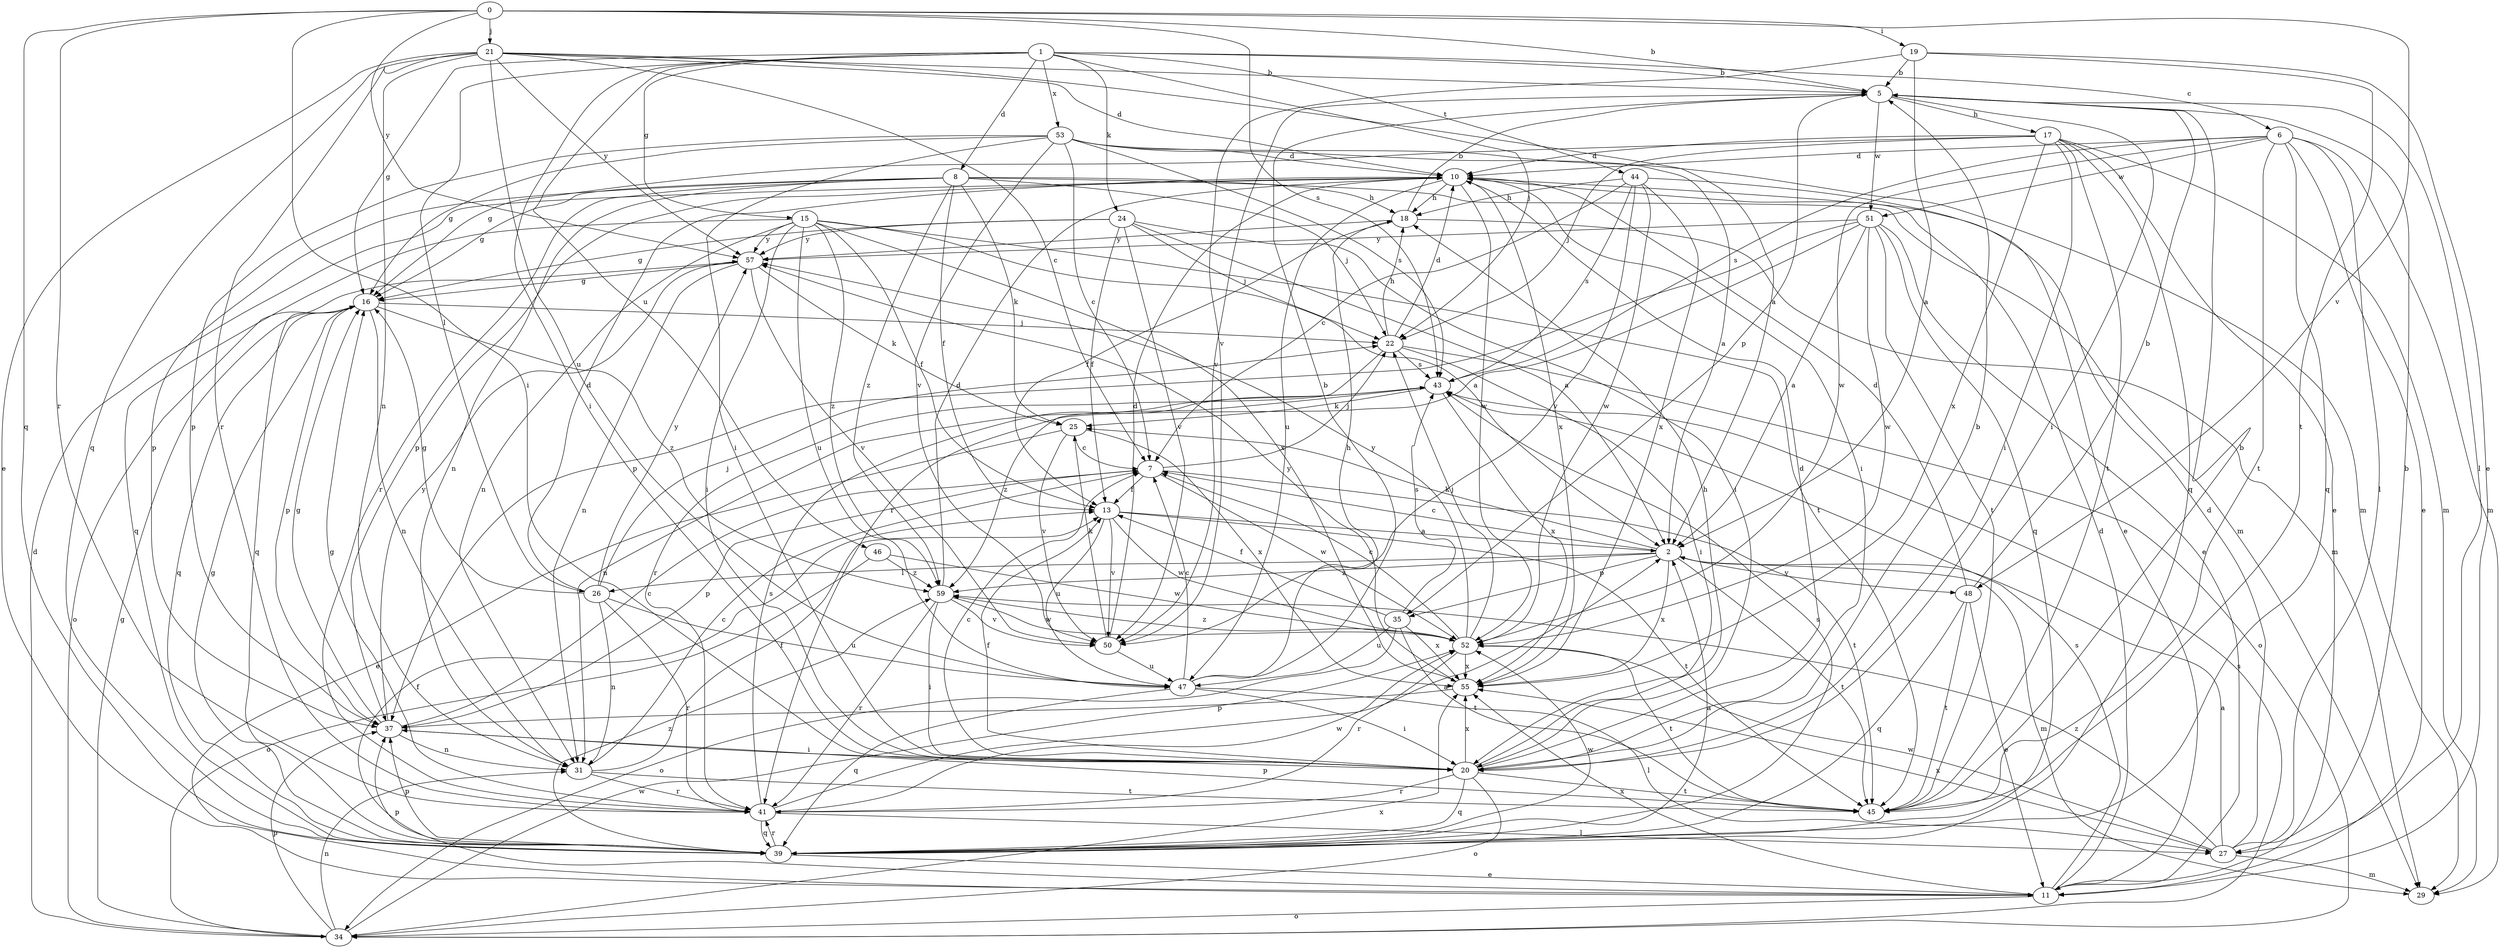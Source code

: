 strict digraph  {
0;
1;
2;
5;
6;
7;
8;
10;
11;
13;
15;
16;
17;
18;
19;
20;
21;
22;
24;
25;
26;
27;
29;
31;
34;
35;
37;
39;
41;
43;
44;
45;
46;
47;
48;
50;
51;
52;
53;
55;
57;
59;
0 -> 5  [label=b];
0 -> 19  [label=i];
0 -> 20  [label=i];
0 -> 21  [label=j];
0 -> 39  [label=q];
0 -> 41  [label=r];
0 -> 43  [label=s];
0 -> 48  [label=v];
0 -> 57  [label=y];
1 -> 5  [label=b];
1 -> 6  [label=c];
1 -> 8  [label=d];
1 -> 15  [label=g];
1 -> 16  [label=g];
1 -> 20  [label=i];
1 -> 22  [label=j];
1 -> 24  [label=k];
1 -> 26  [label=l];
1 -> 44  [label=t];
1 -> 46  [label=u];
1 -> 53  [label=x];
2 -> 7  [label=c];
2 -> 25  [label=k];
2 -> 26  [label=l];
2 -> 29  [label=m];
2 -> 35  [label=p];
2 -> 45  [label=t];
2 -> 48  [label=v];
2 -> 55  [label=x];
2 -> 59  [label=z];
5 -> 17  [label=h];
5 -> 20  [label=i];
5 -> 27  [label=l];
5 -> 35  [label=p];
5 -> 50  [label=v];
5 -> 51  [label=w];
6 -> 10  [label=d];
6 -> 11  [label=e];
6 -> 27  [label=l];
6 -> 29  [label=m];
6 -> 39  [label=q];
6 -> 43  [label=s];
6 -> 45  [label=t];
6 -> 51  [label=w];
6 -> 52  [label=w];
7 -> 13  [label=f];
7 -> 22  [label=j];
7 -> 37  [label=p];
7 -> 45  [label=t];
7 -> 52  [label=w];
8 -> 13  [label=f];
8 -> 16  [label=g];
8 -> 18  [label=h];
8 -> 22  [label=j];
8 -> 25  [label=k];
8 -> 29  [label=m];
8 -> 31  [label=n];
8 -> 37  [label=p];
8 -> 41  [label=r];
8 -> 59  [label=z];
10 -> 18  [label=h];
10 -> 20  [label=i];
10 -> 37  [label=p];
10 -> 47  [label=u];
10 -> 52  [label=w];
10 -> 55  [label=x];
11 -> 10  [label=d];
11 -> 34  [label=o];
11 -> 37  [label=p];
11 -> 43  [label=s];
11 -> 55  [label=x];
13 -> 2  [label=a];
13 -> 45  [label=t];
13 -> 47  [label=u];
13 -> 50  [label=v];
13 -> 52  [label=w];
15 -> 2  [label=a];
15 -> 13  [label=f];
15 -> 20  [label=i];
15 -> 31  [label=n];
15 -> 39  [label=q];
15 -> 45  [label=t];
15 -> 47  [label=u];
15 -> 55  [label=x];
15 -> 57  [label=y];
15 -> 59  [label=z];
16 -> 22  [label=j];
16 -> 31  [label=n];
16 -> 34  [label=o];
16 -> 37  [label=p];
16 -> 39  [label=q];
16 -> 59  [label=z];
17 -> 10  [label=d];
17 -> 11  [label=e];
17 -> 16  [label=g];
17 -> 20  [label=i];
17 -> 22  [label=j];
17 -> 29  [label=m];
17 -> 39  [label=q];
17 -> 45  [label=t];
17 -> 55  [label=x];
18 -> 5  [label=b];
18 -> 13  [label=f];
18 -> 29  [label=m];
18 -> 57  [label=y];
19 -> 2  [label=a];
19 -> 5  [label=b];
19 -> 11  [label=e];
19 -> 45  [label=t];
19 -> 50  [label=v];
20 -> 5  [label=b];
20 -> 7  [label=c];
20 -> 10  [label=d];
20 -> 13  [label=f];
20 -> 18  [label=h];
20 -> 34  [label=o];
20 -> 39  [label=q];
20 -> 41  [label=r];
20 -> 45  [label=t];
20 -> 55  [label=x];
21 -> 2  [label=a];
21 -> 5  [label=b];
21 -> 7  [label=c];
21 -> 10  [label=d];
21 -> 11  [label=e];
21 -> 31  [label=n];
21 -> 39  [label=q];
21 -> 41  [label=r];
21 -> 47  [label=u];
21 -> 57  [label=y];
22 -> 10  [label=d];
22 -> 18  [label=h];
22 -> 20  [label=i];
22 -> 34  [label=o];
22 -> 41  [label=r];
22 -> 43  [label=s];
24 -> 2  [label=a];
24 -> 13  [label=f];
24 -> 16  [label=g];
24 -> 20  [label=i];
24 -> 22  [label=j];
24 -> 50  [label=v];
24 -> 57  [label=y];
25 -> 7  [label=c];
25 -> 11  [label=e];
25 -> 50  [label=v];
25 -> 55  [label=x];
26 -> 10  [label=d];
26 -> 16  [label=g];
26 -> 22  [label=j];
26 -> 31  [label=n];
26 -> 41  [label=r];
26 -> 47  [label=u];
26 -> 57  [label=y];
27 -> 2  [label=a];
27 -> 5  [label=b];
27 -> 10  [label=d];
27 -> 29  [label=m];
27 -> 52  [label=w];
27 -> 55  [label=x];
27 -> 59  [label=z];
31 -> 7  [label=c];
31 -> 13  [label=f];
31 -> 41  [label=r];
31 -> 45  [label=t];
34 -> 10  [label=d];
34 -> 16  [label=g];
34 -> 31  [label=n];
34 -> 37  [label=p];
34 -> 43  [label=s];
34 -> 52  [label=w];
34 -> 55  [label=x];
35 -> 13  [label=f];
35 -> 34  [label=o];
35 -> 43  [label=s];
35 -> 45  [label=t];
35 -> 47  [label=u];
35 -> 55  [label=x];
37 -> 7  [label=c];
37 -> 16  [label=g];
37 -> 20  [label=i];
37 -> 31  [label=n];
37 -> 57  [label=y];
39 -> 2  [label=a];
39 -> 11  [label=e];
39 -> 13  [label=f];
39 -> 16  [label=g];
39 -> 37  [label=p];
39 -> 41  [label=r];
39 -> 43  [label=s];
39 -> 52  [label=w];
39 -> 59  [label=z];
41 -> 2  [label=a];
41 -> 16  [label=g];
41 -> 27  [label=l];
41 -> 39  [label=q];
41 -> 43  [label=s];
41 -> 52  [label=w];
43 -> 25  [label=k];
43 -> 31  [label=n];
43 -> 55  [label=x];
43 -> 59  [label=z];
44 -> 7  [label=c];
44 -> 11  [label=e];
44 -> 18  [label=h];
44 -> 43  [label=s];
44 -> 50  [label=v];
44 -> 52  [label=w];
44 -> 55  [label=x];
45 -> 5  [label=b];
45 -> 37  [label=p];
46 -> 34  [label=o];
46 -> 52  [label=w];
46 -> 59  [label=z];
47 -> 5  [label=b];
47 -> 7  [label=c];
47 -> 18  [label=h];
47 -> 20  [label=i];
47 -> 27  [label=l];
47 -> 39  [label=q];
48 -> 5  [label=b];
48 -> 10  [label=d];
48 -> 11  [label=e];
48 -> 39  [label=q];
48 -> 45  [label=t];
50 -> 10  [label=d];
50 -> 25  [label=k];
50 -> 47  [label=u];
51 -> 2  [label=a];
51 -> 11  [label=e];
51 -> 37  [label=p];
51 -> 39  [label=q];
51 -> 41  [label=r];
51 -> 45  [label=t];
51 -> 52  [label=w];
51 -> 57  [label=y];
52 -> 7  [label=c];
52 -> 22  [label=j];
52 -> 41  [label=r];
52 -> 45  [label=t];
52 -> 55  [label=x];
52 -> 57  [label=y];
52 -> 59  [label=z];
53 -> 2  [label=a];
53 -> 7  [label=c];
53 -> 10  [label=d];
53 -> 16  [label=g];
53 -> 20  [label=i];
53 -> 29  [label=m];
53 -> 37  [label=p];
53 -> 43  [label=s];
53 -> 50  [label=v];
55 -> 37  [label=p];
55 -> 57  [label=y];
57 -> 16  [label=g];
57 -> 25  [label=k];
57 -> 31  [label=n];
57 -> 39  [label=q];
57 -> 50  [label=v];
59 -> 10  [label=d];
59 -> 20  [label=i];
59 -> 41  [label=r];
59 -> 50  [label=v];
59 -> 52  [label=w];
}
